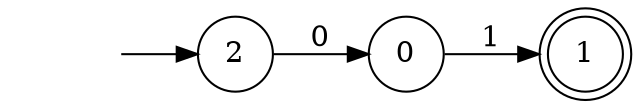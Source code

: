 digraph Automaton {
  rankdir = LR;
node [shape=circle];
  0 -> 1 [label="1"];
1 [shape=doublecircle]; 
node [shape=circle];
  initial [shape=plaintext,label=""];
  initial -> 2
  2 -> 0 [label="0"];
}

